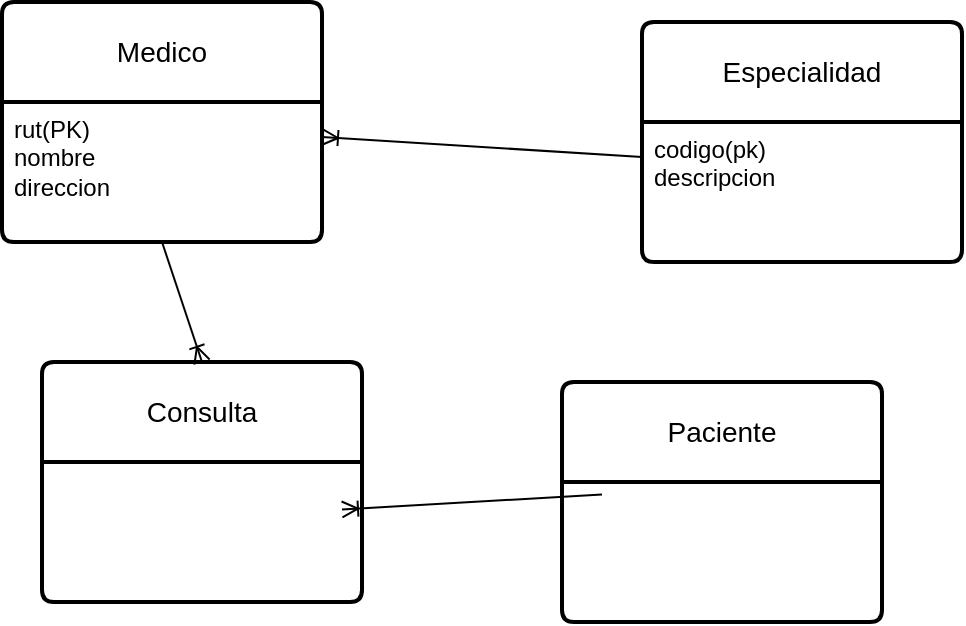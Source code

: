 <mxfile version="24.4.0" type="device">
  <diagram name="Página-1" id="pIyhvzVyvHpOc13HI1MZ">
    <mxGraphModel dx="880" dy="532" grid="1" gridSize="10" guides="1" tooltips="1" connect="1" arrows="1" fold="1" page="1" pageScale="1" pageWidth="827" pageHeight="1169" math="0" shadow="0">
      <root>
        <mxCell id="0" />
        <mxCell id="1" parent="0" />
        <mxCell id="mRrUWKYFpr4YV-tuSTWe-1" value="Medico" style="swimlane;childLayout=stackLayout;horizontal=1;startSize=50;horizontalStack=0;rounded=1;fontSize=14;fontStyle=0;strokeWidth=2;resizeParent=0;resizeLast=1;shadow=0;dashed=0;align=center;arcSize=4;whiteSpace=wrap;html=1;" parent="1" vertex="1">
          <mxGeometry x="160" y="120" width="160" height="120" as="geometry" />
        </mxCell>
        <mxCell id="mRrUWKYFpr4YV-tuSTWe-2" value="rut(PK)&lt;br&gt;nombre&lt;br&gt;direccion" style="align=left;strokeColor=none;fillColor=none;spacingLeft=4;fontSize=12;verticalAlign=top;resizable=0;rotatable=0;part=1;html=1;" parent="mRrUWKYFpr4YV-tuSTWe-1" vertex="1">
          <mxGeometry y="50" width="160" height="70" as="geometry" />
        </mxCell>
        <mxCell id="mRrUWKYFpr4YV-tuSTWe-5" value="Especialidad" style="swimlane;childLayout=stackLayout;horizontal=1;startSize=50;horizontalStack=0;rounded=1;fontSize=14;fontStyle=0;strokeWidth=2;resizeParent=0;resizeLast=1;shadow=0;dashed=0;align=center;arcSize=4;whiteSpace=wrap;html=1;" parent="1" vertex="1">
          <mxGeometry x="480" y="130" width="160" height="120" as="geometry" />
        </mxCell>
        <mxCell id="mRrUWKYFpr4YV-tuSTWe-6" value="codigo(pk)&lt;br&gt;descripcion" style="align=left;strokeColor=none;fillColor=none;spacingLeft=4;fontSize=12;verticalAlign=top;resizable=0;rotatable=0;part=1;html=1;" parent="mRrUWKYFpr4YV-tuSTWe-5" vertex="1">
          <mxGeometry y="50" width="160" height="70" as="geometry" />
        </mxCell>
        <mxCell id="mRrUWKYFpr4YV-tuSTWe-10" value="" style="fontSize=12;html=1;endArrow=ERoneToMany;rounded=0;entryX=1;entryY=0.25;entryDx=0;entryDy=0;exitX=0;exitY=0.25;exitDx=0;exitDy=0;" parent="1" source="mRrUWKYFpr4YV-tuSTWe-6" target="mRrUWKYFpr4YV-tuSTWe-2" edge="1">
          <mxGeometry width="100" height="100" relative="1" as="geometry">
            <mxPoint x="410" y="420" as="sourcePoint" />
            <mxPoint x="510" y="320" as="targetPoint" />
          </mxGeometry>
        </mxCell>
        <mxCell id="mRrUWKYFpr4YV-tuSTWe-12" value="Consulta" style="swimlane;childLayout=stackLayout;horizontal=1;startSize=50;horizontalStack=0;rounded=1;fontSize=14;fontStyle=0;strokeWidth=2;resizeParent=0;resizeLast=1;shadow=0;dashed=0;align=center;arcSize=4;whiteSpace=wrap;html=1;" parent="1" vertex="1">
          <mxGeometry x="180" y="300" width="160" height="120" as="geometry" />
        </mxCell>
        <mxCell id="mRrUWKYFpr4YV-tuSTWe-14" value="Paciente" style="swimlane;childLayout=stackLayout;horizontal=1;startSize=50;horizontalStack=0;rounded=1;fontSize=14;fontStyle=0;strokeWidth=2;resizeParent=0;resizeLast=1;shadow=0;dashed=0;align=center;arcSize=4;whiteSpace=wrap;html=1;" parent="1" vertex="1">
          <mxGeometry x="440" y="310" width="160" height="120" as="geometry" />
        </mxCell>
        <mxCell id="mRrUWKYFpr4YV-tuSTWe-16" value="" style="fontSize=12;html=1;endArrow=ERoneToMany;rounded=0;exitX=0.5;exitY=1;exitDx=0;exitDy=0;entryX=0.5;entryY=0;entryDx=0;entryDy=0;" parent="1" source="mRrUWKYFpr4YV-tuSTWe-2" target="mRrUWKYFpr4YV-tuSTWe-12" edge="1">
          <mxGeometry width="100" height="100" relative="1" as="geometry">
            <mxPoint x="310" y="350" as="sourcePoint" />
            <mxPoint x="410" y="250" as="targetPoint" />
          </mxGeometry>
        </mxCell>
        <mxCell id="mRrUWKYFpr4YV-tuSTWe-17" value="" style="fontSize=12;html=1;endArrow=ERoneToMany;rounded=0;entryX=1;entryY=0.25;entryDx=0;entryDy=0;exitX=0;exitY=0;exitDx=0;exitDy=0;" parent="1" edge="1">
          <mxGeometry width="100" height="100" relative="1" as="geometry">
            <mxPoint x="460" y="366.25" as="sourcePoint" />
            <mxPoint x="330" y="373.75" as="targetPoint" />
          </mxGeometry>
        </mxCell>
      </root>
    </mxGraphModel>
  </diagram>
</mxfile>
